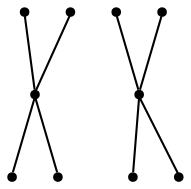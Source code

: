 graph {
  node [shape=point,comment="{\"directed\":false,\"doi\":\"10.1007/3-540-36151-0_24\",\"figure\":\"1 (1)\"}"]

  v0 [pos="1043.9364592234294,505.0708198547363"]
  v1 [pos="956.3166459401449,575.3906710942586"]
  v2 [pos="956.0156345367433,433.25733979543054"]
  v3 [pos="956.3250064849856,505.7238721847534"]
  v4 [pos="868.8750108083091,502.79062430063885"]
  v5 [pos="669.9135303497316,510.0197299321493"]
  v6 [pos="597.9406197865806,581.3698275883993"]
  v7 [pos="599.6885140736898,430.48634370168054"]
  v8 [pos="598.3364582061769,511.6407219568888"]
  v9 [pos="510.41666666666674,511.64072195688885"]

  v3 -- v0 [id="-11",pos="956.3250064849856,505.7238721847534 1043.9364592234294,505.0708198547363 1043.9364592234294,505.0708198547363 1043.9364592234294,505.0708198547363"]
  v1 -- v3 [id="-20",pos="956.3166459401449,575.3906710942586 956.3250064849856,505.7238721847534 956.3250064849856,505.7238721847534 956.3250064849856,505.7238721847534"]
  v3 -- v2 [id="-23",pos="956.3250064849856,505.7238721847534 956.0156345367433,433.25733979543054 956.0156345367433,433.25733979543054 956.0156345367433,433.25733979543054"]
  v4 -- v3 [id="-35",pos="868.8750108083091,502.79062430063885 956.3250064849856,505.7238721847534 956.3250064849856,505.7238721847534 956.3250064849856,505.7238721847534"]
  v8 -- v5 [id="-57",pos="598.3364582061769,511.6407219568888 669.9135303497316,510.0197299321493 669.9135303497316,510.0197299321493 669.9135303497316,510.0197299321493"]
  v8 -- v7 [id="-62",pos="598.3364582061769,511.6407219568888 599.6885140736898,430.48634370168054 599.6885140736898,430.48634370168054 599.6885140736898,430.48634370168054"]
  v6 -- v8 [id="-63",pos="597.9406197865806,581.3698275883993 598.3364582061769,511.6407219568888 598.3364582061769,511.6407219568888 598.3364582061769,511.6407219568888"]
  v9 -- v8 [id="-83",pos="510.41666666666674,511.64072195688885 598.3364582061769,511.6407219568888 598.3364582061769,511.6407219568888 598.3364582061769,511.6407219568888"]
}